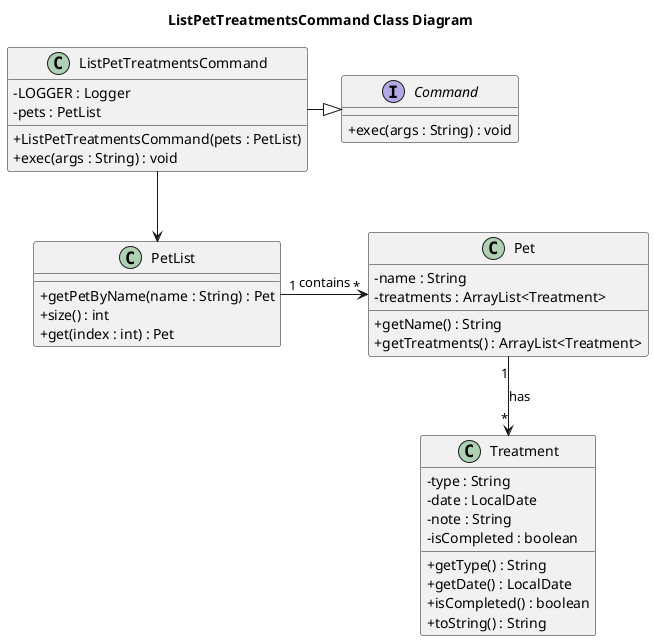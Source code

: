 @startuml
skinparam classAttributeIconSize 0
title ListPetTreatmentsCommand Class Diagram

' =====================
' Classes
' =====================

interface Command {
    + exec(args : String) : void
}

class ListPetTreatmentsCommand {
    - LOGGER : Logger
    - pets : PetList
    + ListPetTreatmentsCommand(pets : PetList)
    + exec(args : String) : void
}

class PetList {
    + getPetByName(name : String) : Pet
    + size() : int
    + get(index : int) : Pet
}

class Pet {
    - name : String
    - treatments : ArrayList<Treatment>
    + getName() : String
    + getTreatments() : ArrayList<Treatment>
}

class Treatment {
    - type : String
    - date : LocalDate
    - note : String
    - isCompleted : boolean
    + getType() : String
    + getDate() : LocalDate
    + isCompleted() : boolean
    + toString() : String
}

' =====================
' Relationships
' =====================

ListPetTreatmentsCommand -|> Command
ListPetTreatmentsCommand --> PetList
PetList "1" -> "*" Pet : contains
Pet "1" --> "*" Treatment : has
@enduml